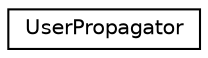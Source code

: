 digraph "Graphical Class Hierarchy"
{
 // LATEX_PDF_SIZE
  edge [fontname="Helvetica",fontsize="10",labelfontname="Helvetica",labelfontsize="10"];
  node [fontname="Helvetica",fontsize="10",shape=record];
  rankdir="LR";
  Node0 [label="UserPropagator",height=0.2,width=0.4,color="black", fillcolor="white", style="filled",URL="$class_microsoft_1_1_z3_1_1_user_propagator.html",tooltip="Propagator context for .Net"];
}
